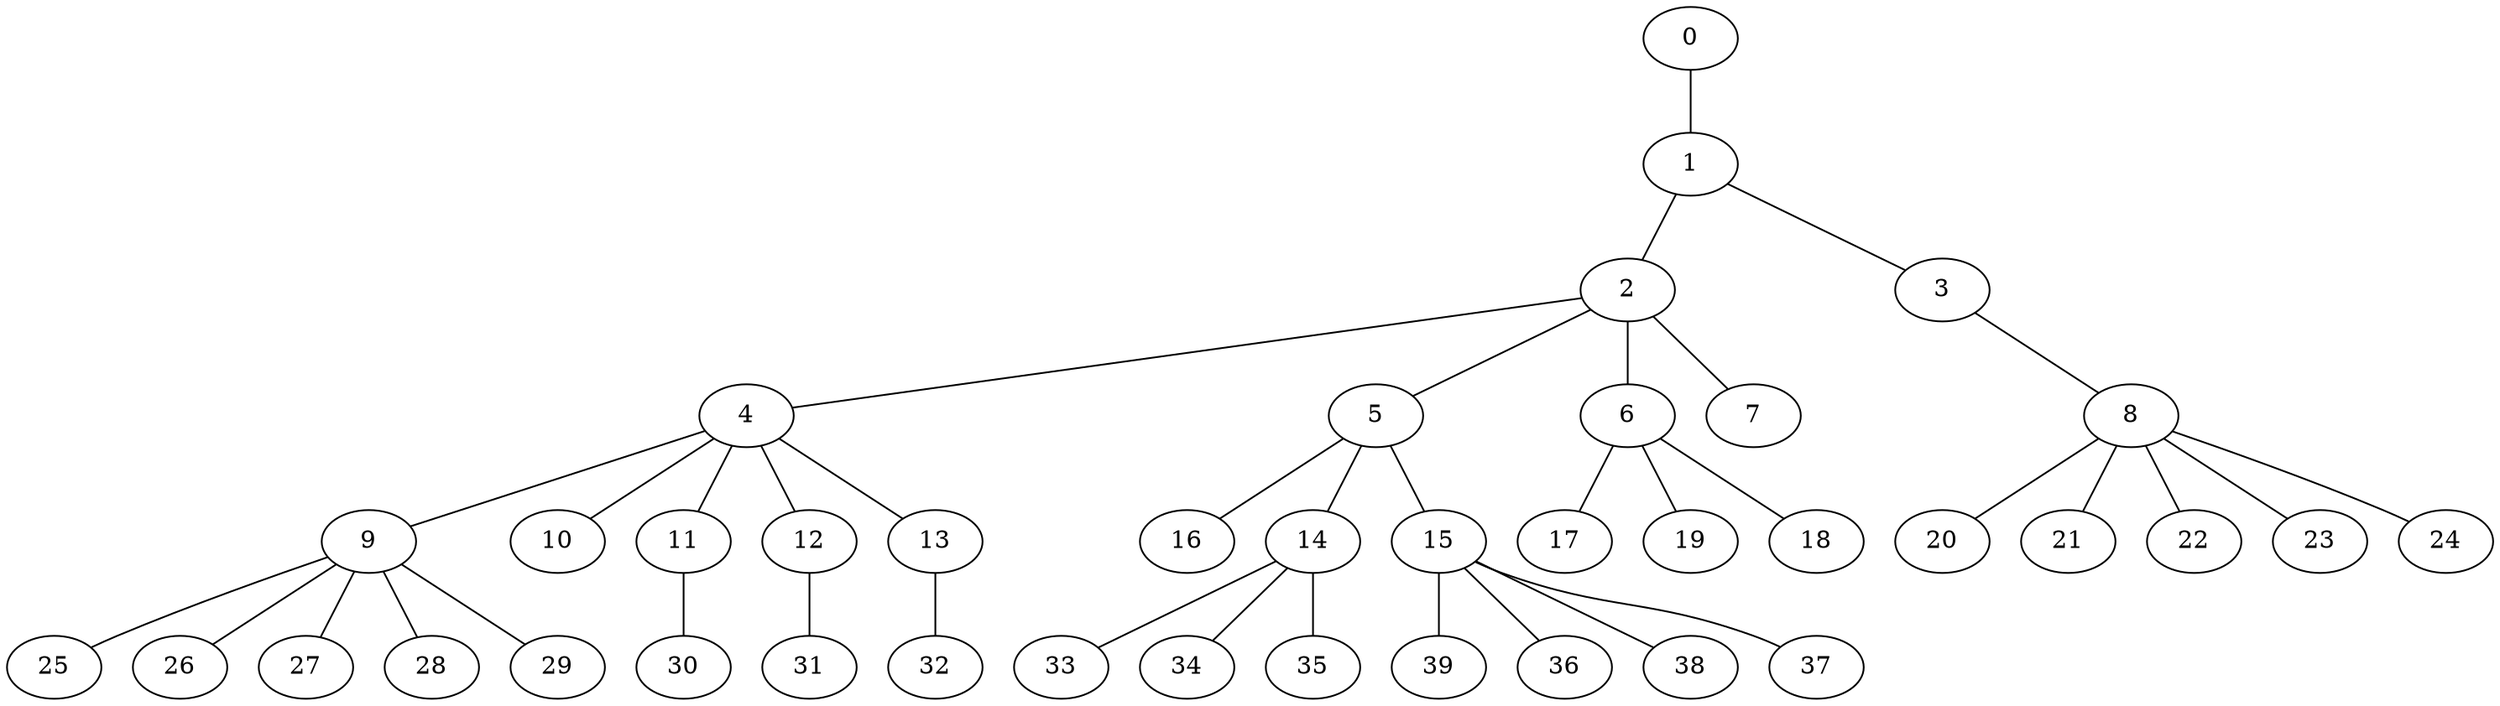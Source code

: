 
graph graphname {
    0 -- 1
1 -- 2
1 -- 3
2 -- 4
2 -- 5
2 -- 6
2 -- 7
3 -- 8
4 -- 9
4 -- 10
4 -- 11
4 -- 12
4 -- 13
5 -- 16
5 -- 14
5 -- 15
6 -- 17
6 -- 19
6 -- 18
8 -- 20
8 -- 21
8 -- 22
8 -- 23
8 -- 24
9 -- 25
9 -- 26
9 -- 27
9 -- 28
9 -- 29
11 -- 30
12 -- 31
13 -- 32
14 -- 33
14 -- 34
14 -- 35
15 -- 39
15 -- 36
15 -- 38
15 -- 37

}
